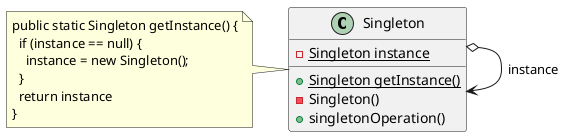 @startuml

class Singleton {
  - {static} Singleton instance
  + {static} Singleton getInstance()
  - Singleton()
  + singletonOperation()
}
note left
public static Singleton getInstance() {
  if (instance == null) {
    instance = new Singleton();
  }
  return instance
}
end note

Singleton o--> Singleton: instance

@enduml
